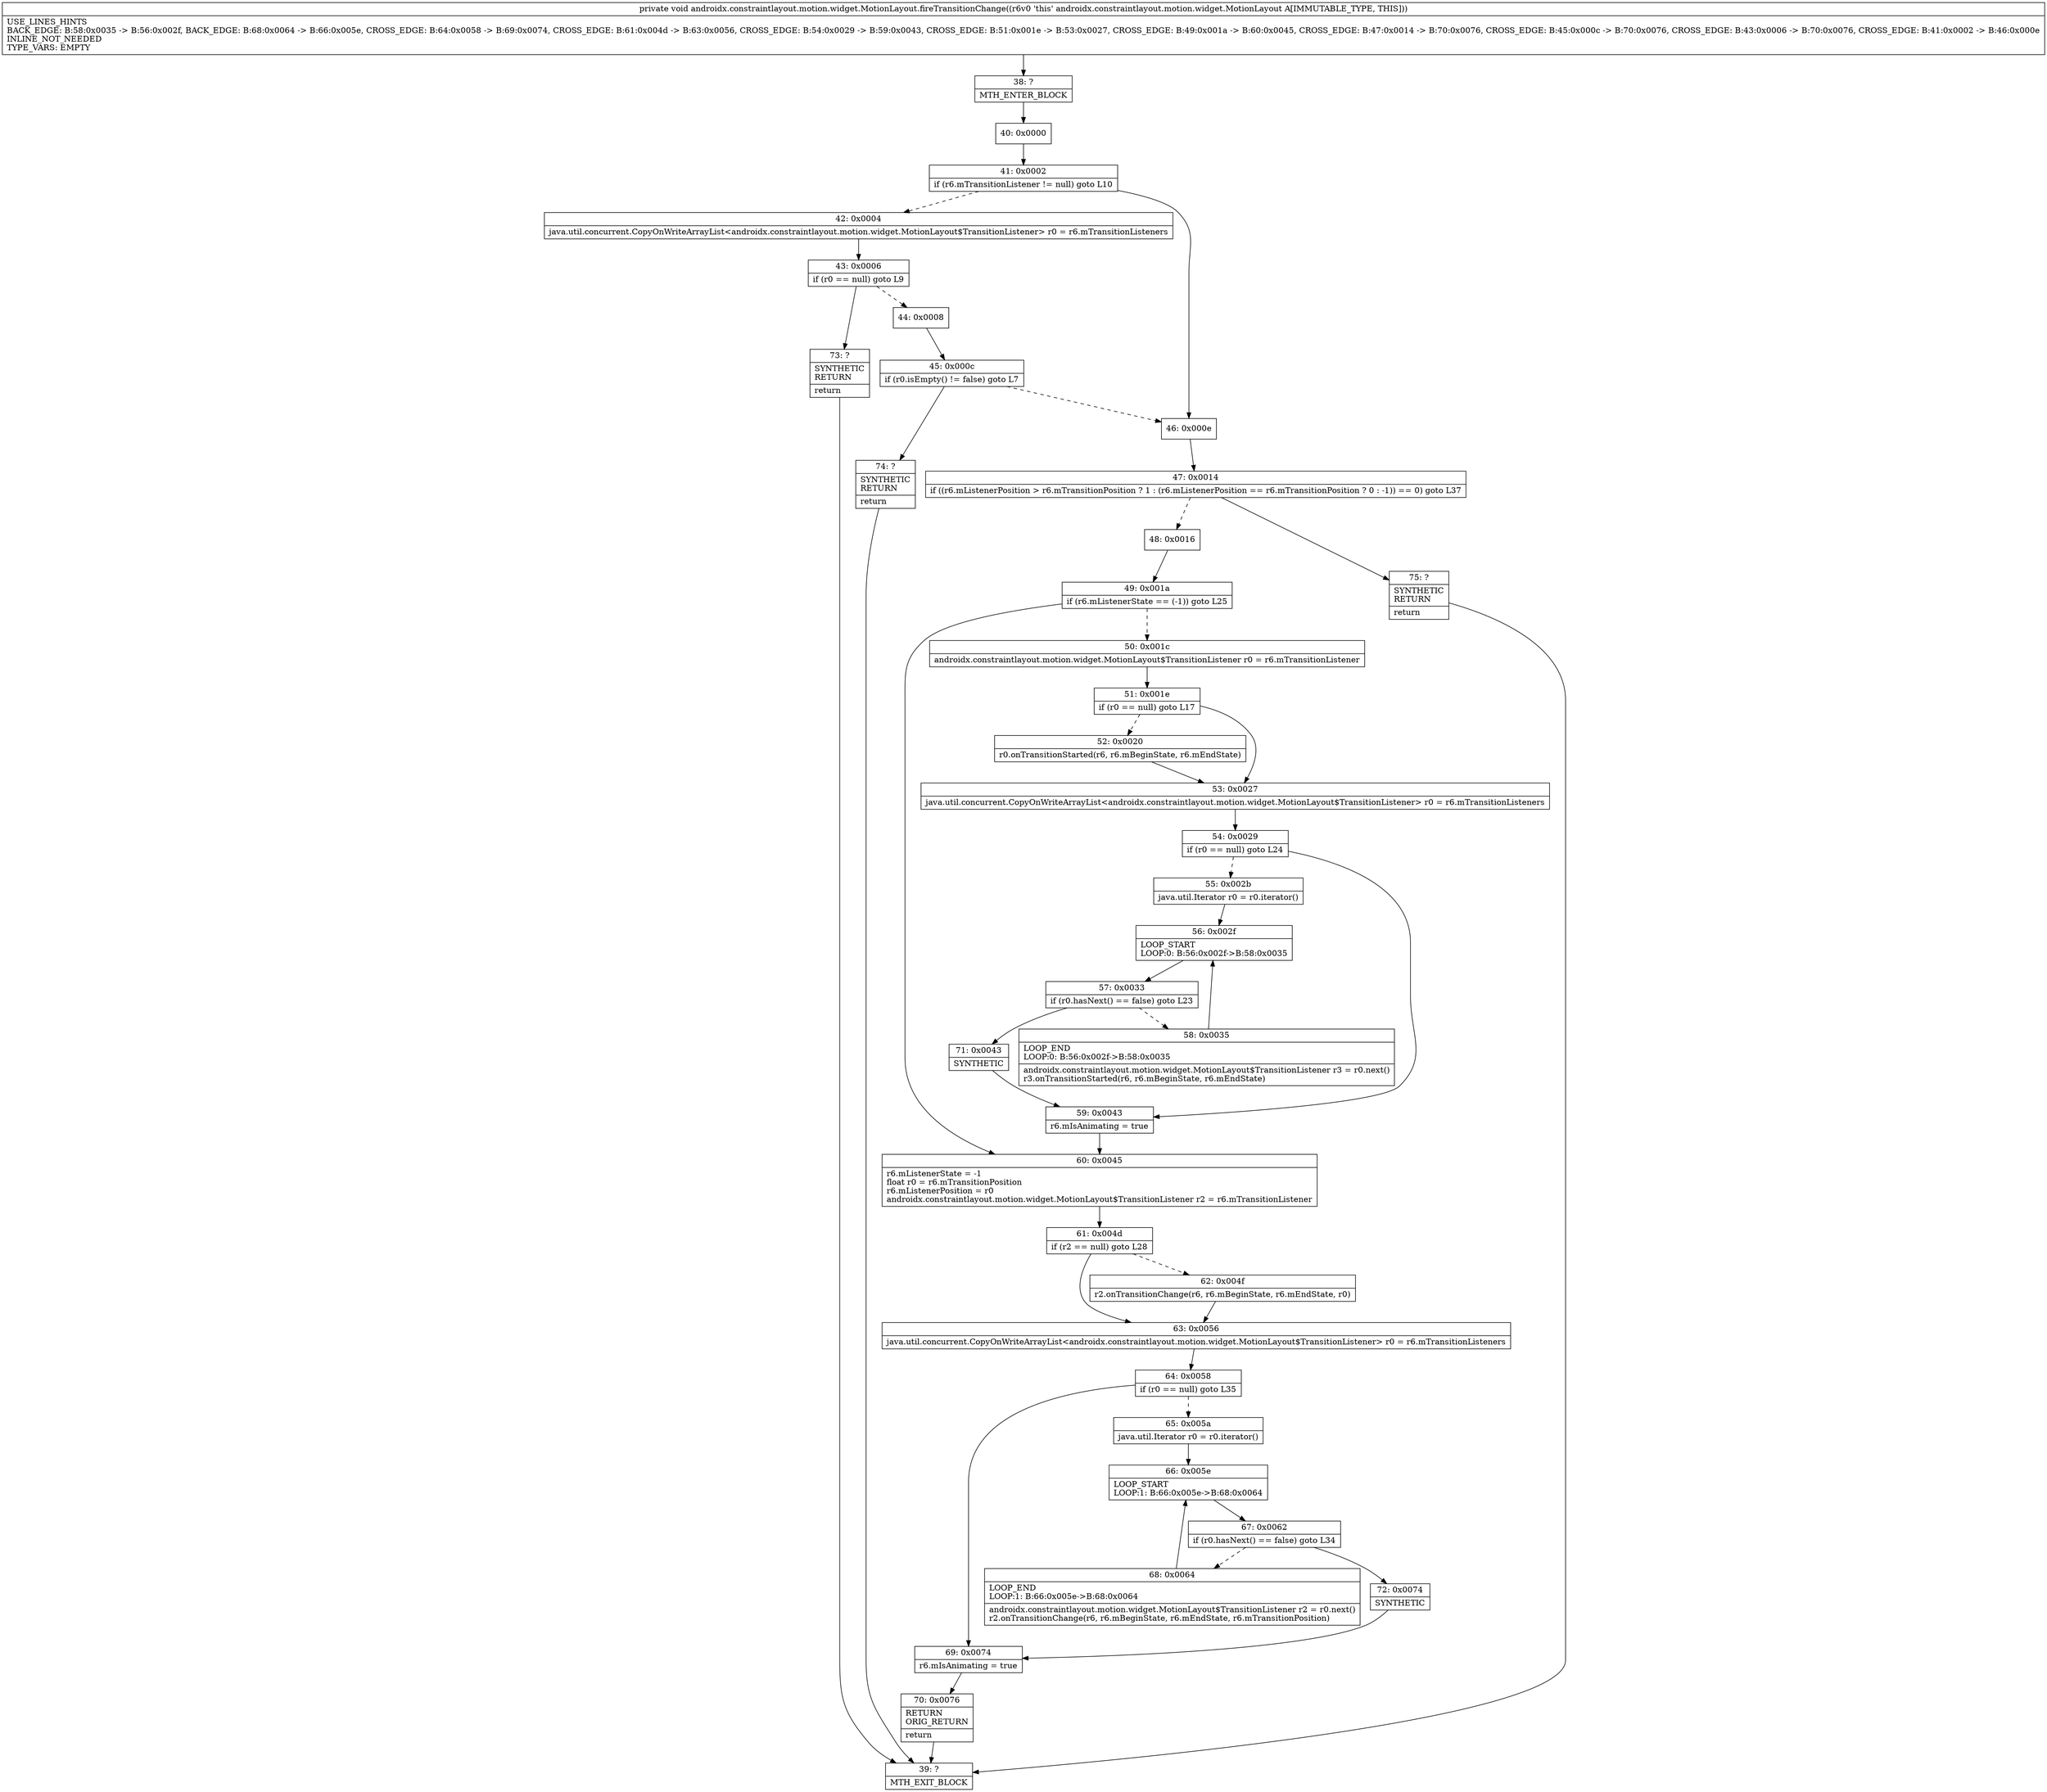 digraph "CFG forandroidx.constraintlayout.motion.widget.MotionLayout.fireTransitionChange()V" {
Node_38 [shape=record,label="{38\:\ ?|MTH_ENTER_BLOCK\l}"];
Node_40 [shape=record,label="{40\:\ 0x0000}"];
Node_41 [shape=record,label="{41\:\ 0x0002|if (r6.mTransitionListener != null) goto L10\l}"];
Node_42 [shape=record,label="{42\:\ 0x0004|java.util.concurrent.CopyOnWriteArrayList\<androidx.constraintlayout.motion.widget.MotionLayout$TransitionListener\> r0 = r6.mTransitionListeners\l}"];
Node_43 [shape=record,label="{43\:\ 0x0006|if (r0 == null) goto L9\l}"];
Node_44 [shape=record,label="{44\:\ 0x0008}"];
Node_45 [shape=record,label="{45\:\ 0x000c|if (r0.isEmpty() != false) goto L7\l}"];
Node_74 [shape=record,label="{74\:\ ?|SYNTHETIC\lRETURN\l|return\l}"];
Node_39 [shape=record,label="{39\:\ ?|MTH_EXIT_BLOCK\l}"];
Node_73 [shape=record,label="{73\:\ ?|SYNTHETIC\lRETURN\l|return\l}"];
Node_46 [shape=record,label="{46\:\ 0x000e}"];
Node_47 [shape=record,label="{47\:\ 0x0014|if ((r6.mListenerPosition \> r6.mTransitionPosition ? 1 : (r6.mListenerPosition == r6.mTransitionPosition ? 0 : \-1)) == 0) goto L37\l}"];
Node_48 [shape=record,label="{48\:\ 0x0016}"];
Node_49 [shape=record,label="{49\:\ 0x001a|if (r6.mListenerState == (\-1)) goto L25\l}"];
Node_50 [shape=record,label="{50\:\ 0x001c|androidx.constraintlayout.motion.widget.MotionLayout$TransitionListener r0 = r6.mTransitionListener\l}"];
Node_51 [shape=record,label="{51\:\ 0x001e|if (r0 == null) goto L17\l}"];
Node_52 [shape=record,label="{52\:\ 0x0020|r0.onTransitionStarted(r6, r6.mBeginState, r6.mEndState)\l}"];
Node_53 [shape=record,label="{53\:\ 0x0027|java.util.concurrent.CopyOnWriteArrayList\<androidx.constraintlayout.motion.widget.MotionLayout$TransitionListener\> r0 = r6.mTransitionListeners\l}"];
Node_54 [shape=record,label="{54\:\ 0x0029|if (r0 == null) goto L24\l}"];
Node_55 [shape=record,label="{55\:\ 0x002b|java.util.Iterator r0 = r0.iterator()\l}"];
Node_56 [shape=record,label="{56\:\ 0x002f|LOOP_START\lLOOP:0: B:56:0x002f\-\>B:58:0x0035\l}"];
Node_57 [shape=record,label="{57\:\ 0x0033|if (r0.hasNext() == false) goto L23\l}"];
Node_58 [shape=record,label="{58\:\ 0x0035|LOOP_END\lLOOP:0: B:56:0x002f\-\>B:58:0x0035\l|androidx.constraintlayout.motion.widget.MotionLayout$TransitionListener r3 = r0.next()\lr3.onTransitionStarted(r6, r6.mBeginState, r6.mEndState)\l}"];
Node_71 [shape=record,label="{71\:\ 0x0043|SYNTHETIC\l}"];
Node_59 [shape=record,label="{59\:\ 0x0043|r6.mIsAnimating = true\l}"];
Node_60 [shape=record,label="{60\:\ 0x0045|r6.mListenerState = \-1\lfloat r0 = r6.mTransitionPosition\lr6.mListenerPosition = r0\landroidx.constraintlayout.motion.widget.MotionLayout$TransitionListener r2 = r6.mTransitionListener\l}"];
Node_61 [shape=record,label="{61\:\ 0x004d|if (r2 == null) goto L28\l}"];
Node_62 [shape=record,label="{62\:\ 0x004f|r2.onTransitionChange(r6, r6.mBeginState, r6.mEndState, r0)\l}"];
Node_63 [shape=record,label="{63\:\ 0x0056|java.util.concurrent.CopyOnWriteArrayList\<androidx.constraintlayout.motion.widget.MotionLayout$TransitionListener\> r0 = r6.mTransitionListeners\l}"];
Node_64 [shape=record,label="{64\:\ 0x0058|if (r0 == null) goto L35\l}"];
Node_65 [shape=record,label="{65\:\ 0x005a|java.util.Iterator r0 = r0.iterator()\l}"];
Node_66 [shape=record,label="{66\:\ 0x005e|LOOP_START\lLOOP:1: B:66:0x005e\-\>B:68:0x0064\l}"];
Node_67 [shape=record,label="{67\:\ 0x0062|if (r0.hasNext() == false) goto L34\l}"];
Node_68 [shape=record,label="{68\:\ 0x0064|LOOP_END\lLOOP:1: B:66:0x005e\-\>B:68:0x0064\l|androidx.constraintlayout.motion.widget.MotionLayout$TransitionListener r2 = r0.next()\lr2.onTransitionChange(r6, r6.mBeginState, r6.mEndState, r6.mTransitionPosition)\l}"];
Node_72 [shape=record,label="{72\:\ 0x0074|SYNTHETIC\l}"];
Node_69 [shape=record,label="{69\:\ 0x0074|r6.mIsAnimating = true\l}"];
Node_70 [shape=record,label="{70\:\ 0x0076|RETURN\lORIG_RETURN\l|return\l}"];
Node_75 [shape=record,label="{75\:\ ?|SYNTHETIC\lRETURN\l|return\l}"];
MethodNode[shape=record,label="{private void androidx.constraintlayout.motion.widget.MotionLayout.fireTransitionChange((r6v0 'this' androidx.constraintlayout.motion.widget.MotionLayout A[IMMUTABLE_TYPE, THIS]))  | USE_LINES_HINTS\lBACK_EDGE: B:58:0x0035 \-\> B:56:0x002f, BACK_EDGE: B:68:0x0064 \-\> B:66:0x005e, CROSS_EDGE: B:64:0x0058 \-\> B:69:0x0074, CROSS_EDGE: B:61:0x004d \-\> B:63:0x0056, CROSS_EDGE: B:54:0x0029 \-\> B:59:0x0043, CROSS_EDGE: B:51:0x001e \-\> B:53:0x0027, CROSS_EDGE: B:49:0x001a \-\> B:60:0x0045, CROSS_EDGE: B:47:0x0014 \-\> B:70:0x0076, CROSS_EDGE: B:45:0x000c \-\> B:70:0x0076, CROSS_EDGE: B:43:0x0006 \-\> B:70:0x0076, CROSS_EDGE: B:41:0x0002 \-\> B:46:0x000e\lINLINE_NOT_NEEDED\lTYPE_VARS: EMPTY\l}"];
MethodNode -> Node_38;Node_38 -> Node_40;
Node_40 -> Node_41;
Node_41 -> Node_42[style=dashed];
Node_41 -> Node_46;
Node_42 -> Node_43;
Node_43 -> Node_44[style=dashed];
Node_43 -> Node_73;
Node_44 -> Node_45;
Node_45 -> Node_46[style=dashed];
Node_45 -> Node_74;
Node_74 -> Node_39;
Node_73 -> Node_39;
Node_46 -> Node_47;
Node_47 -> Node_48[style=dashed];
Node_47 -> Node_75;
Node_48 -> Node_49;
Node_49 -> Node_50[style=dashed];
Node_49 -> Node_60;
Node_50 -> Node_51;
Node_51 -> Node_52[style=dashed];
Node_51 -> Node_53;
Node_52 -> Node_53;
Node_53 -> Node_54;
Node_54 -> Node_55[style=dashed];
Node_54 -> Node_59;
Node_55 -> Node_56;
Node_56 -> Node_57;
Node_57 -> Node_58[style=dashed];
Node_57 -> Node_71;
Node_58 -> Node_56;
Node_71 -> Node_59;
Node_59 -> Node_60;
Node_60 -> Node_61;
Node_61 -> Node_62[style=dashed];
Node_61 -> Node_63;
Node_62 -> Node_63;
Node_63 -> Node_64;
Node_64 -> Node_65[style=dashed];
Node_64 -> Node_69;
Node_65 -> Node_66;
Node_66 -> Node_67;
Node_67 -> Node_68[style=dashed];
Node_67 -> Node_72;
Node_68 -> Node_66;
Node_72 -> Node_69;
Node_69 -> Node_70;
Node_70 -> Node_39;
Node_75 -> Node_39;
}

